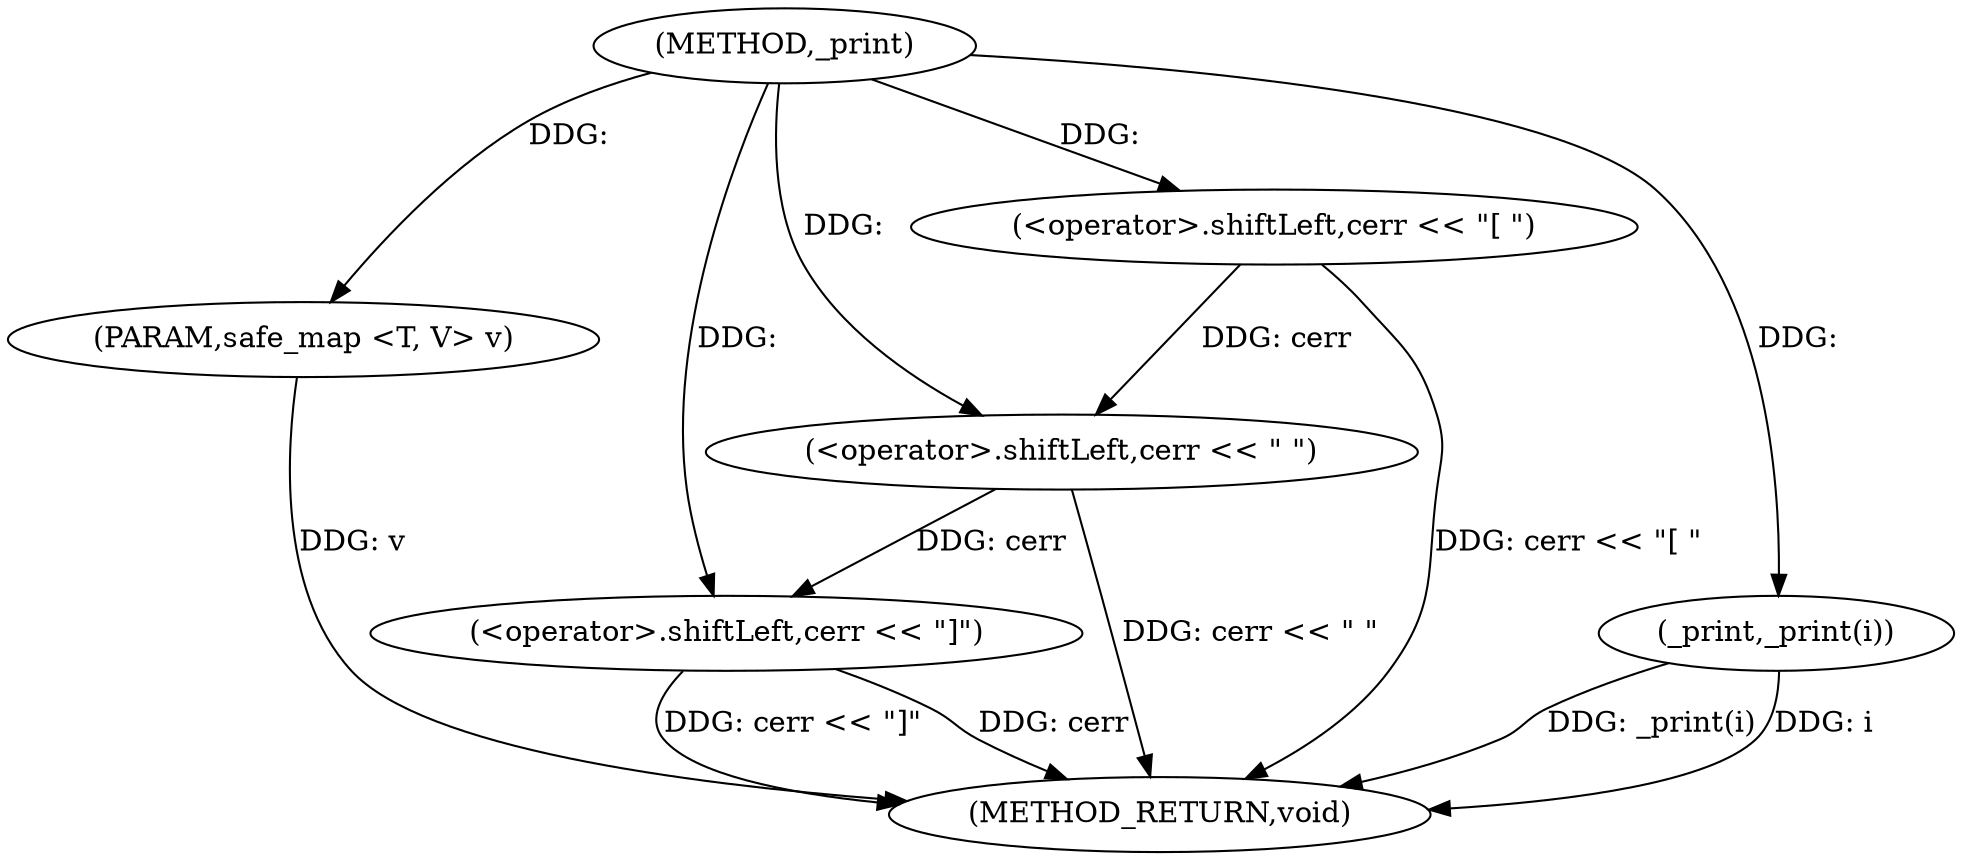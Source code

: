 digraph "_print" {  
"1000634" [label = "(METHOD,_print)" ]
"1000650" [label = "(METHOD_RETURN,void)" ]
"1000635" [label = "(PARAM,safe_map <T, V> v)" ]
"1000637" [label = "(<operator>.shiftLeft,cerr << \"[ \")" ]
"1000647" [label = "(<operator>.shiftLeft,cerr << \"]\")" ]
"1000642" [label = "(_print,_print(i))" ]
"1000644" [label = "(<operator>.shiftLeft,cerr << \" \")" ]
  "1000635" -> "1000650"  [ label = "DDG: v"] 
  "1000637" -> "1000650"  [ label = "DDG: cerr << \"[ \""] 
  "1000642" -> "1000650"  [ label = "DDG: _print(i)"] 
  "1000644" -> "1000650"  [ label = "DDG: cerr << \" \""] 
  "1000647" -> "1000650"  [ label = "DDG: cerr"] 
  "1000647" -> "1000650"  [ label = "DDG: cerr << \"]\""] 
  "1000642" -> "1000650"  [ label = "DDG: i"] 
  "1000634" -> "1000635"  [ label = "DDG: "] 
  "1000634" -> "1000637"  [ label = "DDG: "] 
  "1000644" -> "1000647"  [ label = "DDG: cerr"] 
  "1000634" -> "1000647"  [ label = "DDG: "] 
  "1000634" -> "1000642"  [ label = "DDG: "] 
  "1000637" -> "1000644"  [ label = "DDG: cerr"] 
  "1000634" -> "1000644"  [ label = "DDG: "] 
}
